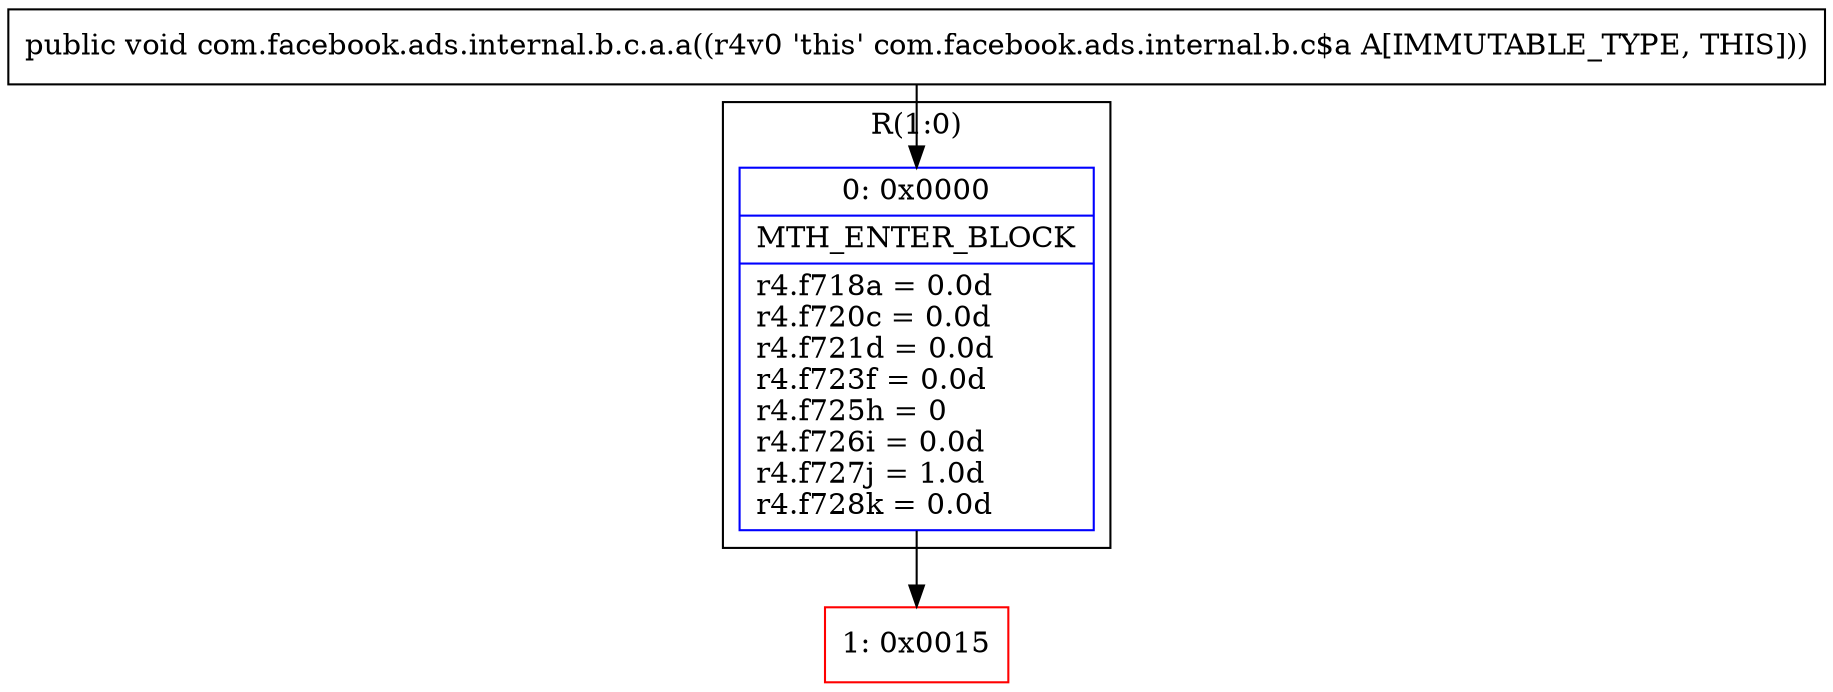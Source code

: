 digraph "CFG forcom.facebook.ads.internal.b.c.a.a()V" {
subgraph cluster_Region_694860073 {
label = "R(1:0)";
node [shape=record,color=blue];
Node_0 [shape=record,label="{0\:\ 0x0000|MTH_ENTER_BLOCK\l|r4.f718a = 0.0d\lr4.f720c = 0.0d\lr4.f721d = 0.0d\lr4.f723f = 0.0d\lr4.f725h = 0\lr4.f726i = 0.0d\lr4.f727j = 1.0d\lr4.f728k = 0.0d\l}"];
}
Node_1 [shape=record,color=red,label="{1\:\ 0x0015}"];
MethodNode[shape=record,label="{public void com.facebook.ads.internal.b.c.a.a((r4v0 'this' com.facebook.ads.internal.b.c$a A[IMMUTABLE_TYPE, THIS])) }"];
MethodNode -> Node_0;
Node_0 -> Node_1;
}


